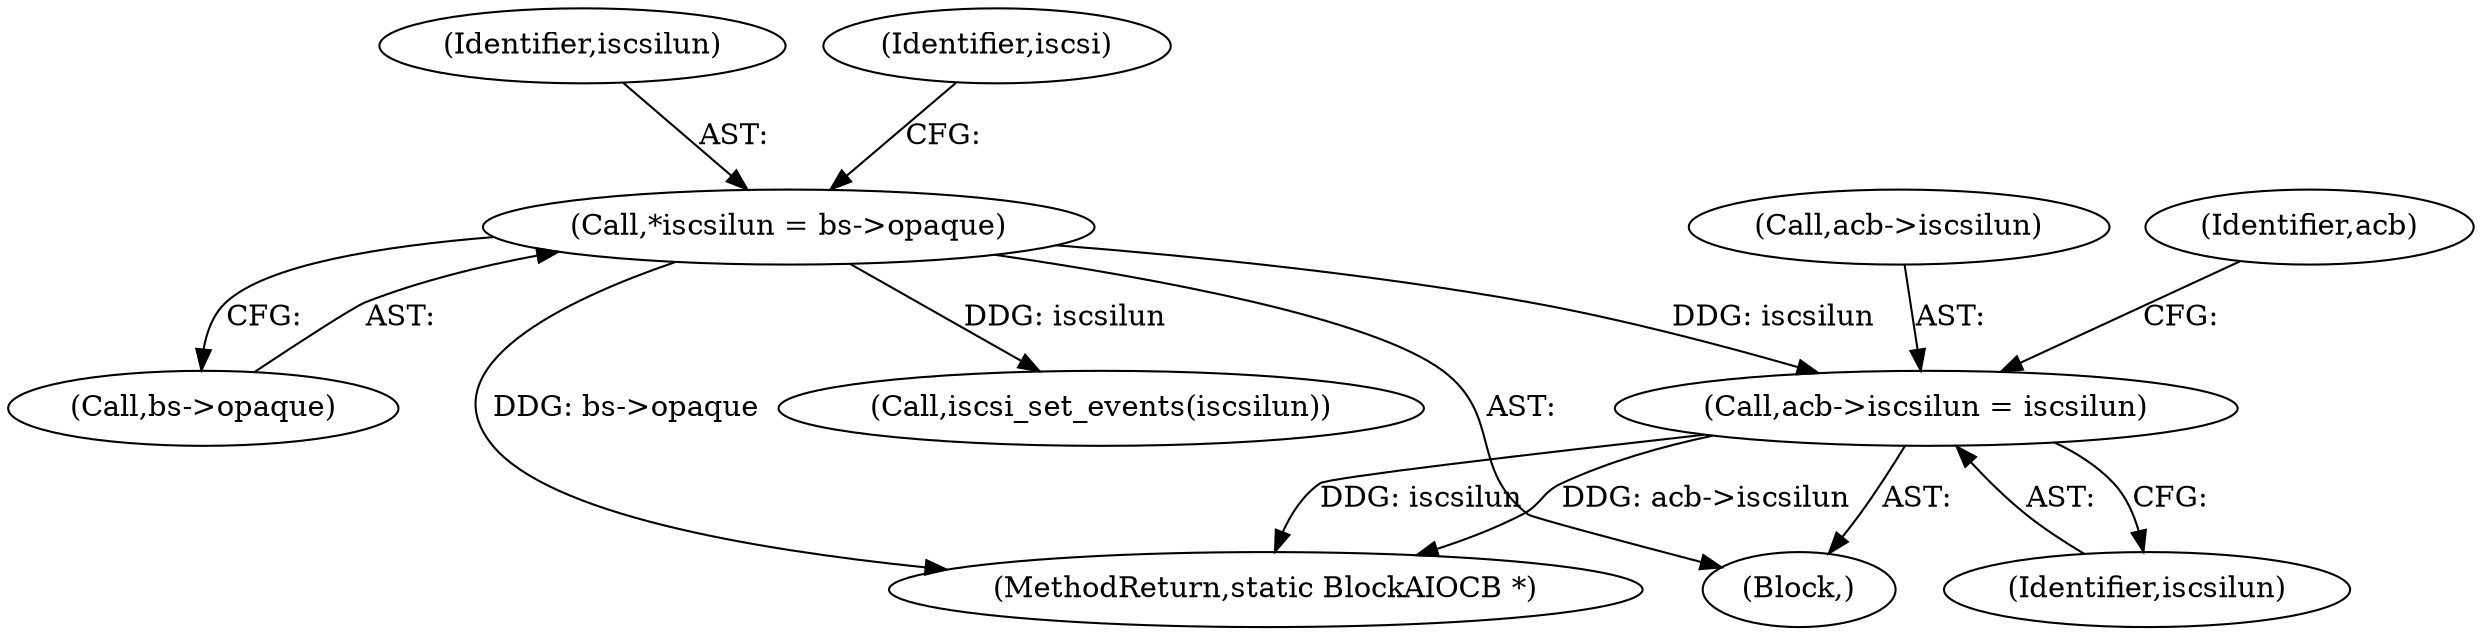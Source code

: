 digraph "0_qemu_a6b3167fa0e825aebb5a7cd8b437b6d41584a196@pointer" {
"1000130" [label="(Call,acb->iscsilun = iscsilun)"];
"1000109" [label="(Call,*iscsilun = bs->opaque)"];
"1000109" [label="(Call,*iscsilun = bs->opaque)"];
"1000420" [label="(MethodReturn,static BlockAIOCB *)"];
"1000111" [label="(Call,bs->opaque)"];
"1000130" [label="(Call,acb->iscsilun = iscsilun)"];
"1000110" [label="(Identifier,iscsilun)"];
"1000413" [label="(Call,iscsi_set_events(iscsilun))"];
"1000134" [label="(Identifier,iscsilun)"];
"1000116" [label="(Identifier,iscsi)"];
"1000131" [label="(Call,acb->iscsilun)"];
"1000107" [label="(Block,)"];
"1000137" [label="(Identifier,acb)"];
"1000130" -> "1000107"  [label="AST: "];
"1000130" -> "1000134"  [label="CFG: "];
"1000131" -> "1000130"  [label="AST: "];
"1000134" -> "1000130"  [label="AST: "];
"1000137" -> "1000130"  [label="CFG: "];
"1000130" -> "1000420"  [label="DDG: iscsilun"];
"1000130" -> "1000420"  [label="DDG: acb->iscsilun"];
"1000109" -> "1000130"  [label="DDG: iscsilun"];
"1000109" -> "1000107"  [label="AST: "];
"1000109" -> "1000111"  [label="CFG: "];
"1000110" -> "1000109"  [label="AST: "];
"1000111" -> "1000109"  [label="AST: "];
"1000116" -> "1000109"  [label="CFG: "];
"1000109" -> "1000420"  [label="DDG: bs->opaque"];
"1000109" -> "1000413"  [label="DDG: iscsilun"];
}
